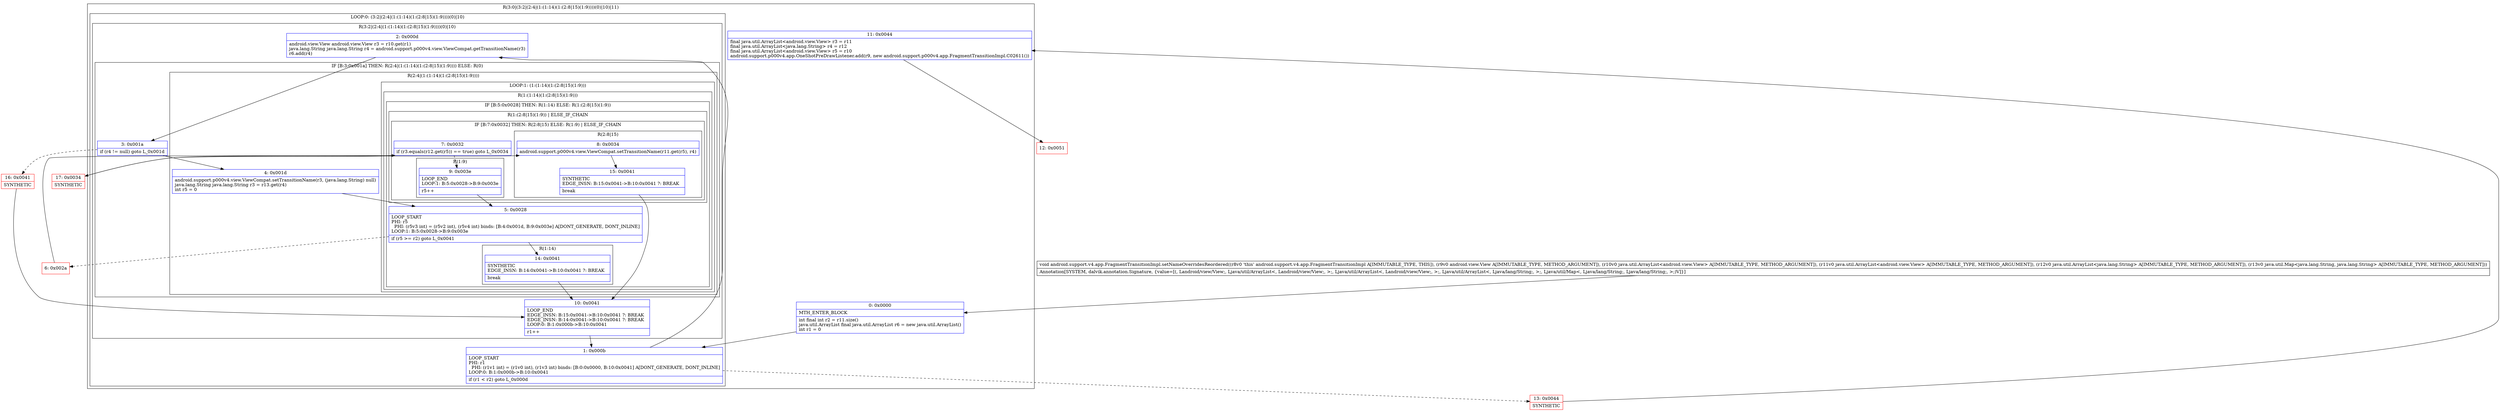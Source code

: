 digraph "CFG forandroid.support.v4.app.FragmentTransitionImpl.setNameOverridesReordered(Landroid\/view\/View;Ljava\/util\/ArrayList;Ljava\/util\/ArrayList;Ljava\/util\/ArrayList;Ljava\/util\/Map;)V" {
subgraph cluster_Region_416870550 {
label = "R(3:0|(3:2|(2:4|(1:(1:14)(1:(2:8|15)(1:9))))(0)|10)|11)";
node [shape=record,color=blue];
Node_0 [shape=record,label="{0\:\ 0x0000|MTH_ENTER_BLOCK\l|int final int r2 = r11.size()\ljava.util.ArrayList final java.util.ArrayList r6 = new java.util.ArrayList()\lint r1 = 0\l}"];
subgraph cluster_LoopRegion_1043362943 {
label = "LOOP:0: (3:2|(2:4|(1:(1:14)(1:(2:8|15)(1:9))))(0)|10)";
node [shape=record,color=blue];
Node_1 [shape=record,label="{1\:\ 0x000b|LOOP_START\lPHI: r1 \l  PHI: (r1v1 int) = (r1v0 int), (r1v3 int) binds: [B:0:0x0000, B:10:0x0041] A[DONT_GENERATE, DONT_INLINE]\lLOOP:0: B:1:0x000b\-\>B:10:0x0041\l|if (r1 \< r2) goto L_0x000d\l}"];
subgraph cluster_Region_1191984350 {
label = "R(3:2|(2:4|(1:(1:14)(1:(2:8|15)(1:9))))(0)|10)";
node [shape=record,color=blue];
Node_2 [shape=record,label="{2\:\ 0x000d|android.view.View android.view.View r3 = r10.get(r1)\ljava.lang.String java.lang.String r4 = android.support.p000v4.view.ViewCompat.getTransitionName(r3)\lr6.add(r4)\l}"];
subgraph cluster_IfRegion_631317515 {
label = "IF [B:3:0x001a] THEN: R(2:4|(1:(1:14)(1:(2:8|15)(1:9)))) ELSE: R(0)";
node [shape=record,color=blue];
Node_3 [shape=record,label="{3\:\ 0x001a|if (r4 != null) goto L_0x001d\l}"];
subgraph cluster_Region_412039401 {
label = "R(2:4|(1:(1:14)(1:(2:8|15)(1:9))))";
node [shape=record,color=blue];
Node_4 [shape=record,label="{4\:\ 0x001d|android.support.p000v4.view.ViewCompat.setTransitionName(r3, (java.lang.String) null)\ljava.lang.String java.lang.String r3 = r13.get(r4)\lint r5 = 0\l}"];
subgraph cluster_LoopRegion_1238287489 {
label = "LOOP:1: (1:(1:14)(1:(2:8|15)(1:9)))";
node [shape=record,color=blue];
subgraph cluster_Region_1508132825 {
label = "R(1:(1:14)(1:(2:8|15)(1:9)))";
node [shape=record,color=blue];
subgraph cluster_IfRegion_1986253721 {
label = "IF [B:5:0x0028] THEN: R(1:14) ELSE: R(1:(2:8|15)(1:9))";
node [shape=record,color=blue];
Node_5 [shape=record,label="{5\:\ 0x0028|LOOP_START\lPHI: r5 \l  PHI: (r5v3 int) = (r5v2 int), (r5v4 int) binds: [B:4:0x001d, B:9:0x003e] A[DONT_GENERATE, DONT_INLINE]\lLOOP:1: B:5:0x0028\-\>B:9:0x003e\l|if (r5 \>= r2) goto L_0x0041\l}"];
subgraph cluster_Region_508008489 {
label = "R(1:14)";
node [shape=record,color=blue];
Node_14 [shape=record,label="{14\:\ 0x0041|SYNTHETIC\lEDGE_INSN: B:14:0x0041\-\>B:10:0x0041 ?: BREAK  \l|break\l}"];
}
subgraph cluster_Region_1484025776 {
label = "R(1:(2:8|15)(1:9)) | ELSE_IF_CHAIN\l";
node [shape=record,color=blue];
subgraph cluster_IfRegion_1803217801 {
label = "IF [B:7:0x0032] THEN: R(2:8|15) ELSE: R(1:9) | ELSE_IF_CHAIN\l";
node [shape=record,color=blue];
Node_7 [shape=record,label="{7\:\ 0x0032|if (r3.equals(r12.get(r5)) == true) goto L_0x0034\l}"];
subgraph cluster_Region_1295438909 {
label = "R(2:8|15)";
node [shape=record,color=blue];
Node_8 [shape=record,label="{8\:\ 0x0034|android.support.p000v4.view.ViewCompat.setTransitionName(r11.get(r5), r4)\l}"];
Node_15 [shape=record,label="{15\:\ 0x0041|SYNTHETIC\lEDGE_INSN: B:15:0x0041\-\>B:10:0x0041 ?: BREAK  \l|break\l}"];
}
subgraph cluster_Region_173268607 {
label = "R(1:9)";
node [shape=record,color=blue];
Node_9 [shape=record,label="{9\:\ 0x003e|LOOP_END\lLOOP:1: B:5:0x0028\-\>B:9:0x003e\l|r5++\l}"];
}
}
}
}
}
}
}
subgraph cluster_Region_1738621683 {
label = "R(0)";
node [shape=record,color=blue];
}
}
Node_10 [shape=record,label="{10\:\ 0x0041|LOOP_END\lEDGE_INSN: B:15:0x0041\-\>B:10:0x0041 ?: BREAK  \lEDGE_INSN: B:14:0x0041\-\>B:10:0x0041 ?: BREAK  \lLOOP:0: B:1:0x000b\-\>B:10:0x0041\l|r1++\l}"];
}
}
Node_11 [shape=record,label="{11\:\ 0x0044|final java.util.ArrayList\<android.view.View\> r3 = r11\lfinal java.util.ArrayList\<java.lang.String\> r4 = r12\lfinal java.util.ArrayList\<android.view.View\> r5 = r10\landroid.support.p000v4.app.OneShotPreDrawListener.add(r9, new android.support.p000v4.app.FragmentTransitionImpl.C02611())\l}"];
}
Node_6 [shape=record,color=red,label="{6\:\ 0x002a}"];
Node_12 [shape=record,color=red,label="{12\:\ 0x0051}"];
Node_13 [shape=record,color=red,label="{13\:\ 0x0044|SYNTHETIC\l}"];
Node_16 [shape=record,color=red,label="{16\:\ 0x0041|SYNTHETIC\l}"];
Node_17 [shape=record,color=red,label="{17\:\ 0x0034|SYNTHETIC\l}"];
MethodNode[shape=record,label="{void android.support.v4.app.FragmentTransitionImpl.setNameOverridesReordered((r8v0 'this' android.support.v4.app.FragmentTransitionImpl A[IMMUTABLE_TYPE, THIS]), (r9v0 android.view.View A[IMMUTABLE_TYPE, METHOD_ARGUMENT]), (r10v0 java.util.ArrayList\<android.view.View\> A[IMMUTABLE_TYPE, METHOD_ARGUMENT]), (r11v0 java.util.ArrayList\<android.view.View\> A[IMMUTABLE_TYPE, METHOD_ARGUMENT]), (r12v0 java.util.ArrayList\<java.lang.String\> A[IMMUTABLE_TYPE, METHOD_ARGUMENT]), (r13v0 java.util.Map\<java.lang.String, java.lang.String\> A[IMMUTABLE_TYPE, METHOD_ARGUMENT]))  | Annotation[SYSTEM, dalvik.annotation.Signature, \{value=[(, Landroid\/view\/View;, Ljava\/util\/ArrayList\<, Landroid\/view\/View;, \>;, Ljava\/util\/ArrayList\<, Landroid\/view\/View;, \>;, Ljava\/util\/ArrayList\<, Ljava\/lang\/String;, \>;, Ljava\/util\/Map\<, Ljava\/lang\/String;, Ljava\/lang\/String;, \>;)V]\}]\l}"];
MethodNode -> Node_0;
Node_0 -> Node_1;
Node_1 -> Node_2;
Node_1 -> Node_13[style=dashed];
Node_2 -> Node_3;
Node_3 -> Node_4;
Node_3 -> Node_16[style=dashed];
Node_4 -> Node_5;
Node_5 -> Node_6[style=dashed];
Node_5 -> Node_14;
Node_14 -> Node_10;
Node_7 -> Node_9[style=dashed];
Node_7 -> Node_17;
Node_8 -> Node_15;
Node_15 -> Node_10;
Node_9 -> Node_5;
Node_10 -> Node_1;
Node_11 -> Node_12;
Node_6 -> Node_7;
Node_13 -> Node_11;
Node_16 -> Node_10;
Node_17 -> Node_8;
}

